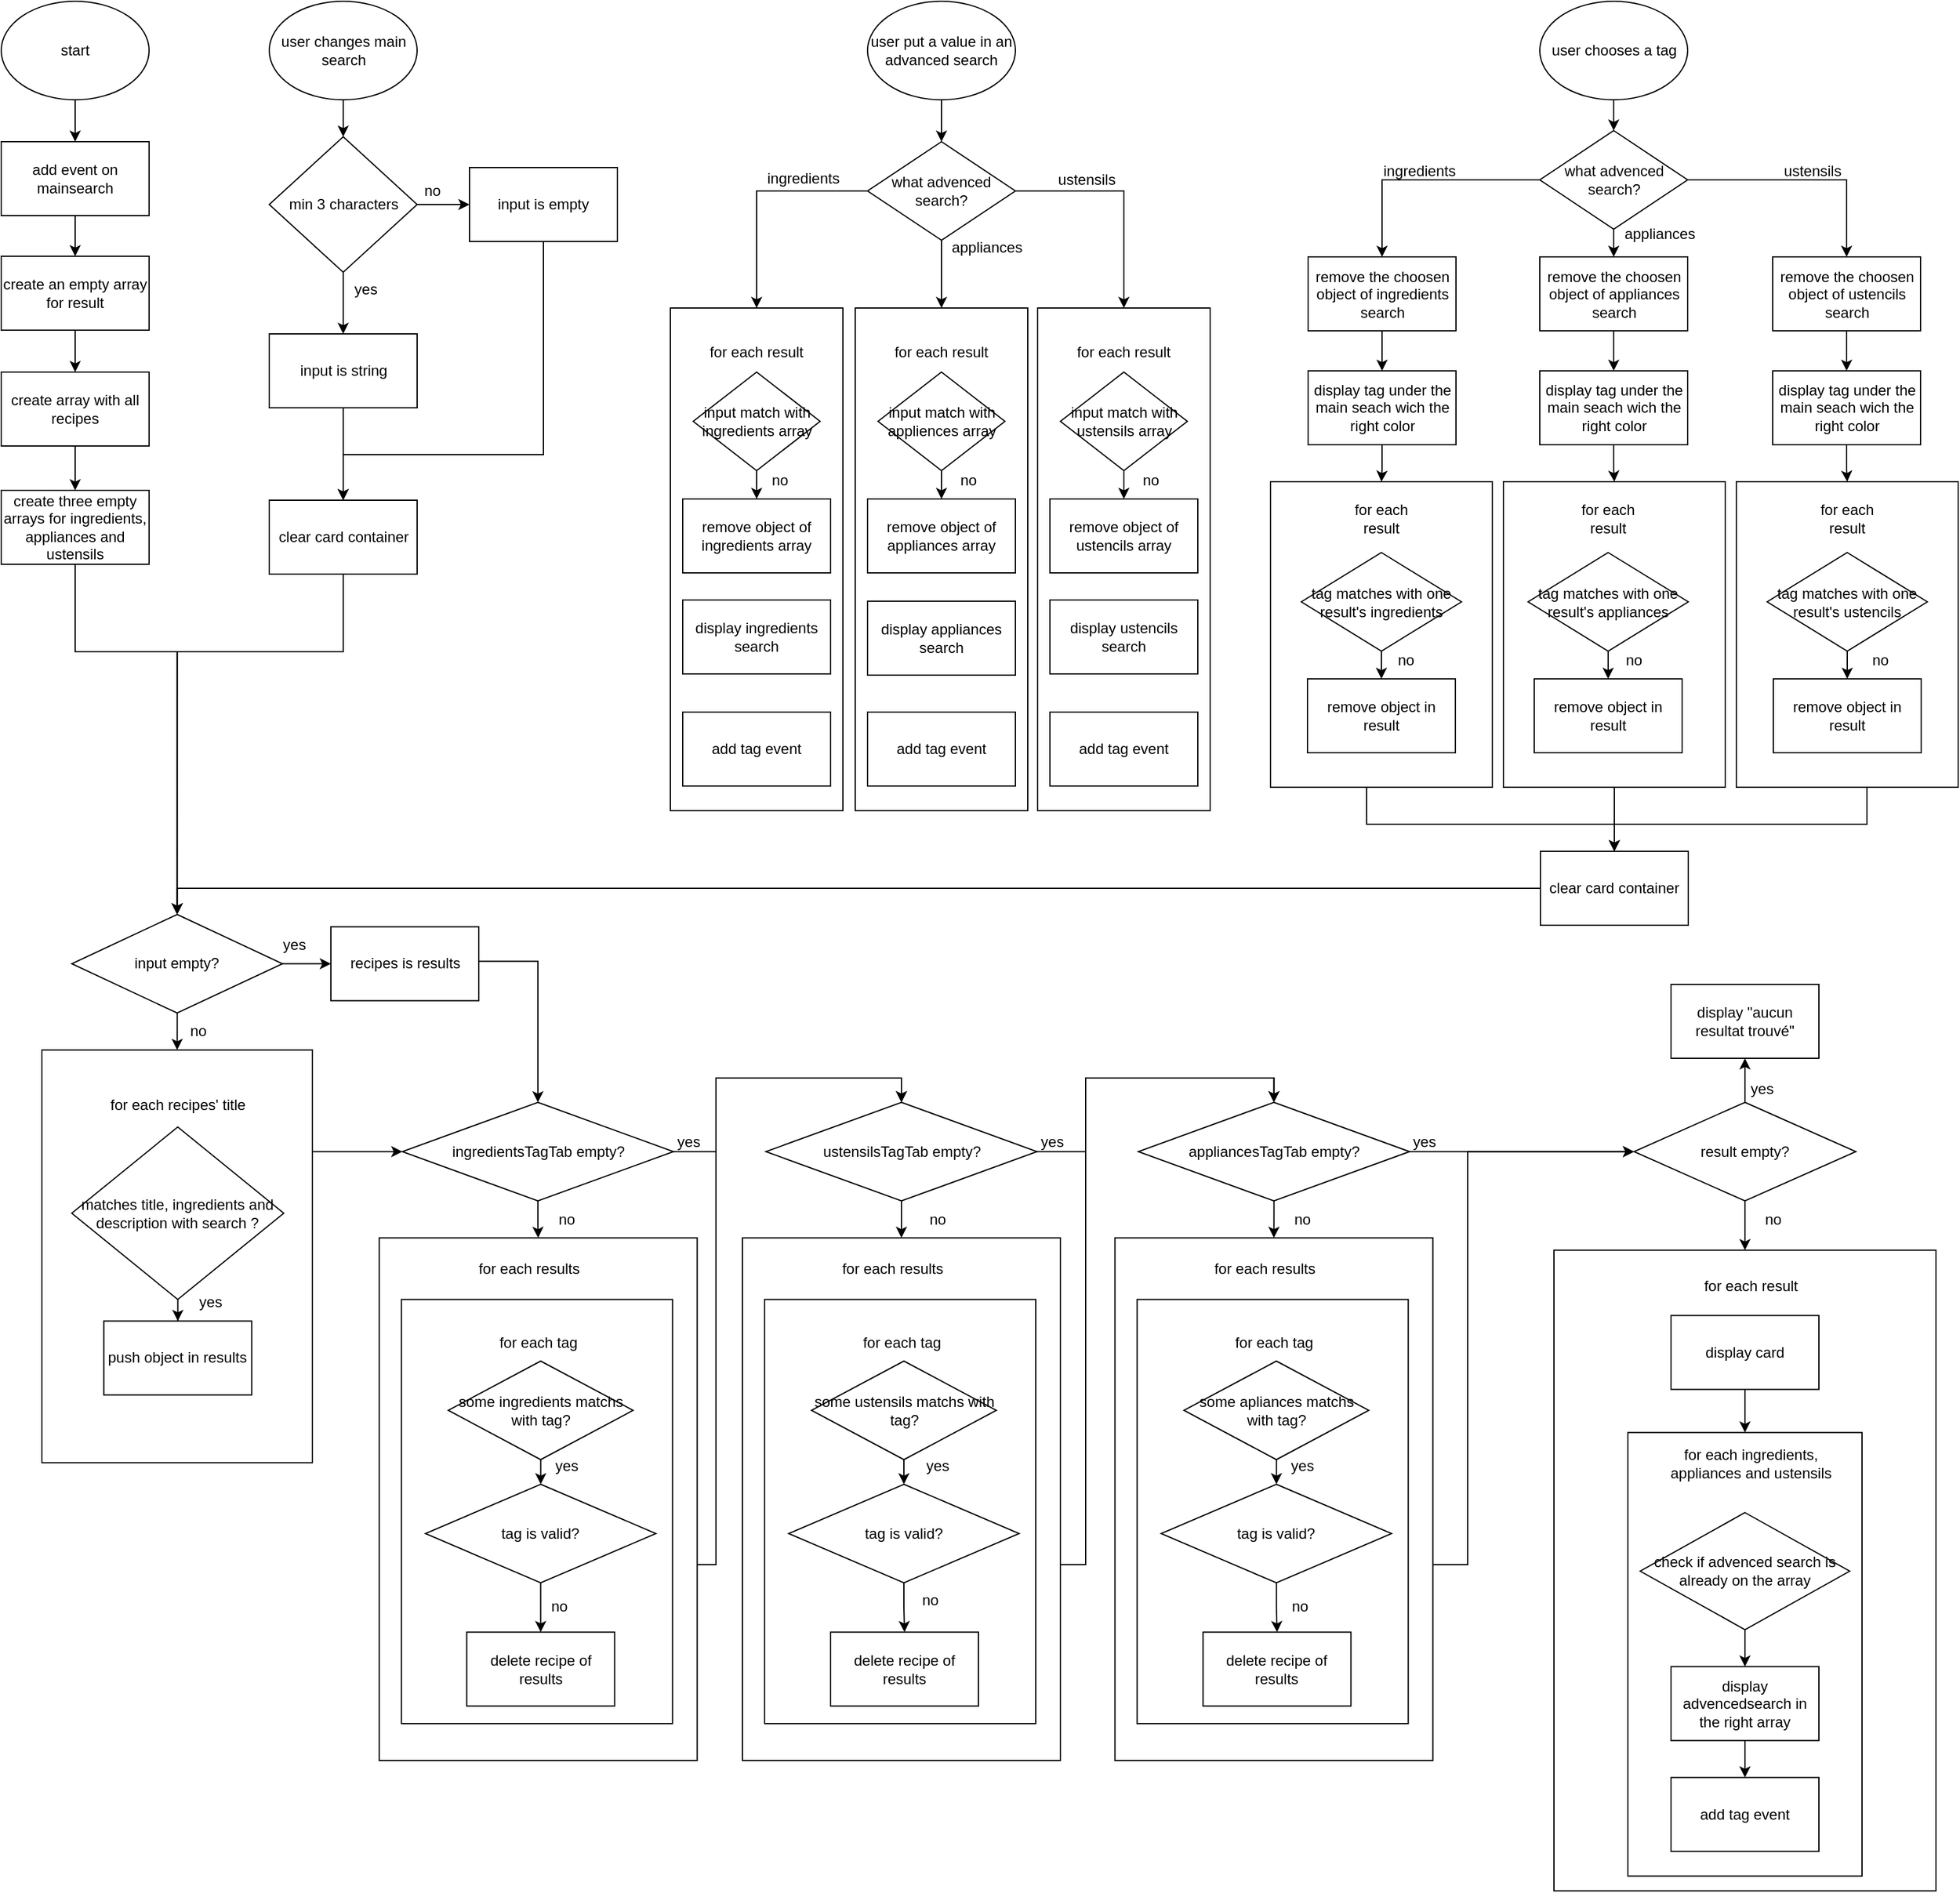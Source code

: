 <mxfile version="20.4.0" type="github">
  <diagram id="KbriIt30uOO37H-ZtImf" name="Page-1">
    <mxGraphModel dx="1916" dy="792" grid="1" gridSize="10" guides="1" tooltips="1" connect="1" arrows="1" fold="1" page="1" pageScale="1" pageWidth="827" pageHeight="1169" math="0" shadow="0">
      <root>
        <mxCell id="0" />
        <mxCell id="1" parent="0" />
        <mxCell id="xCVbTIW3B2MLZQQpv8N_-96" style="edgeStyle=orthogonalEdgeStyle;rounded=0;orthogonalLoop=1;jettySize=auto;html=1;entryX=0.5;entryY=0;entryDx=0;entryDy=0;" parent="1" source="xCVbTIW3B2MLZQQpv8N_-14" target="xCVbTIW3B2MLZQQpv8N_-49" edge="1">
          <mxGeometry relative="1" as="geometry">
            <mxPoint x="-170" y="1290" as="targetPoint" />
            <Array as="points">
              <mxPoint x="-200" y="1321" />
              <mxPoint x="-200" y="926" />
              <mxPoint x="-49" y="926" />
            </Array>
          </mxGeometry>
        </mxCell>
        <mxCell id="xCVbTIW3B2MLZQQpv8N_-14" value="" style="rounded=0;whiteSpace=wrap;html=1;" parent="1" vertex="1">
          <mxGeometry x="-473.25" y="1055.75" width="258" height="424.25" as="geometry" />
        </mxCell>
        <mxCell id="cJVKDXDCF5ue0vtjtbbO-1" value="" style="rounded=0;whiteSpace=wrap;html=1;" parent="1" vertex="1">
          <mxGeometry x="61" y="301" width="140" height="408" as="geometry" />
        </mxCell>
        <mxCell id="cJVKDXDCF5ue0vtjtbbO-2" style="edgeStyle=orthogonalEdgeStyle;rounded=0;orthogonalLoop=1;jettySize=auto;html=1;entryX=0.5;entryY=0;entryDx=0;entryDy=0;" parent="1" source="cJVKDXDCF5ue0vtjtbbO-3" target="cJVKDXDCF5ue0vtjtbbO-103" edge="1">
          <mxGeometry relative="1" as="geometry" />
        </mxCell>
        <mxCell id="cJVKDXDCF5ue0vtjtbbO-3" value="" style="rounded=0;whiteSpace=wrap;html=1;" parent="1" vertex="1">
          <mxGeometry x="439" y="442" width="180" height="248" as="geometry" />
        </mxCell>
        <mxCell id="cJVKDXDCF5ue0vtjtbbO-4" style="edgeStyle=orthogonalEdgeStyle;rounded=0;orthogonalLoop=1;jettySize=auto;html=1;entryX=0.5;entryY=0;entryDx=0;entryDy=0;" parent="1" source="cJVKDXDCF5ue0vtjtbbO-5" target="cJVKDXDCF5ue0vtjtbbO-103" edge="1">
          <mxGeometry relative="1" as="geometry">
            <Array as="points">
              <mxPoint x="734" y="720" />
              <mxPoint x="529" y="720" />
            </Array>
          </mxGeometry>
        </mxCell>
        <mxCell id="cJVKDXDCF5ue0vtjtbbO-5" value="" style="rounded=0;whiteSpace=wrap;html=1;" parent="1" vertex="1">
          <mxGeometry x="628" y="442" width="180" height="248" as="geometry" />
        </mxCell>
        <mxCell id="cJVKDXDCF5ue0vtjtbbO-6" style="edgeStyle=orthogonalEdgeStyle;rounded=0;orthogonalLoop=1;jettySize=auto;html=1;entryX=0.5;entryY=0;entryDx=0;entryDy=0;" parent="1" source="cJVKDXDCF5ue0vtjtbbO-7" target="cJVKDXDCF5ue0vtjtbbO-20" edge="1">
          <mxGeometry relative="1" as="geometry" />
        </mxCell>
        <mxCell id="cJVKDXDCF5ue0vtjtbbO-7" value="&lt;div&gt;create array with all recipes&lt;/div&gt;" style="rounded=0;whiteSpace=wrap;html=1;" parent="1" vertex="1">
          <mxGeometry x="-780" y="353" width="120" height="60" as="geometry" />
        </mxCell>
        <mxCell id="xCVbTIW3B2MLZQQpv8N_-76" style="edgeStyle=orthogonalEdgeStyle;rounded=0;orthogonalLoop=1;jettySize=auto;html=1;entryX=0.5;entryY=0;entryDx=0;entryDy=0;" parent="1" source="cJVKDXDCF5ue0vtjtbbO-20" target="xCVbTIW3B2MLZQQpv8N_-1" edge="1">
          <mxGeometry relative="1" as="geometry">
            <mxPoint x="-637" y="660" as="targetPoint" />
            <Array as="points">
              <mxPoint x="-720" y="580" />
              <mxPoint x="-637" y="580" />
            </Array>
          </mxGeometry>
        </mxCell>
        <mxCell id="cJVKDXDCF5ue0vtjtbbO-20" value="create three empty arrays for ingredients, appliances and ustensils" style="rounded=0;whiteSpace=wrap;html=1;" parent="1" vertex="1">
          <mxGeometry x="-780" y="449" width="120" height="60" as="geometry" />
        </mxCell>
        <mxCell id="cJVKDXDCF5ue0vtjtbbO-23" style="edgeStyle=orthogonalEdgeStyle;rounded=0;orthogonalLoop=1;jettySize=auto;html=1;entryX=0.5;entryY=0;entryDx=0;entryDy=0;" parent="1" source="cJVKDXDCF5ue0vtjtbbO-24" target="cJVKDXDCF5ue0vtjtbbO-7" edge="1">
          <mxGeometry relative="1" as="geometry" />
        </mxCell>
        <mxCell id="cJVKDXDCF5ue0vtjtbbO-24" value="create an empty array for result" style="rounded=0;whiteSpace=wrap;html=1;" parent="1" vertex="1">
          <mxGeometry x="-780" y="259" width="120" height="60" as="geometry" />
        </mxCell>
        <mxCell id="cJVKDXDCF5ue0vtjtbbO-27" style="edgeStyle=orthogonalEdgeStyle;rounded=0;orthogonalLoop=1;jettySize=auto;html=1;entryX=0.5;entryY=0;entryDx=0;entryDy=0;" parent="1" source="cJVKDXDCF5ue0vtjtbbO-28" target="cJVKDXDCF5ue0vtjtbbO-30" edge="1">
          <mxGeometry relative="1" as="geometry" />
        </mxCell>
        <mxCell id="cJVKDXDCF5ue0vtjtbbO-28" value="user changes main search" style="ellipse;whiteSpace=wrap;html=1;" parent="1" vertex="1">
          <mxGeometry x="-562.5" y="52" width="120" height="80" as="geometry" />
        </mxCell>
        <mxCell id="xCVbTIW3B2MLZQQpv8N_-75" style="edgeStyle=orthogonalEdgeStyle;rounded=0;orthogonalLoop=1;jettySize=auto;html=1;" parent="1" source="cJVKDXDCF5ue0vtjtbbO-30" target="xCVbTIW3B2MLZQQpv8N_-73" edge="1">
          <mxGeometry relative="1" as="geometry" />
        </mxCell>
        <mxCell id="xCVbTIW3B2MLZQQpv8N_-80" style="edgeStyle=orthogonalEdgeStyle;rounded=0;orthogonalLoop=1;jettySize=auto;html=1;entryX=0.5;entryY=0;entryDx=0;entryDy=0;" parent="1" source="cJVKDXDCF5ue0vtjtbbO-30" target="xCVbTIW3B2MLZQQpv8N_-72" edge="1">
          <mxGeometry relative="1" as="geometry" />
        </mxCell>
        <mxCell id="cJVKDXDCF5ue0vtjtbbO-30" value="min 3 characters" style="rhombus;whiteSpace=wrap;html=1;" parent="1" vertex="1">
          <mxGeometry x="-562.5" y="162" width="120" height="110" as="geometry" />
        </mxCell>
        <mxCell id="cJVKDXDCF5ue0vtjtbbO-31" style="edgeStyle=orthogonalEdgeStyle;rounded=0;orthogonalLoop=1;jettySize=auto;html=1;entryX=0.5;entryY=0;entryDx=0;entryDy=0;" parent="1" source="cJVKDXDCF5ue0vtjtbbO-32" target="cJVKDXDCF5ue0vtjtbbO-34" edge="1">
          <mxGeometry relative="1" as="geometry" />
        </mxCell>
        <mxCell id="cJVKDXDCF5ue0vtjtbbO-32" value="start" style="ellipse;whiteSpace=wrap;html=1;" parent="1" vertex="1">
          <mxGeometry x="-780" y="52" width="120" height="80" as="geometry" />
        </mxCell>
        <mxCell id="cJVKDXDCF5ue0vtjtbbO-33" style="edgeStyle=orthogonalEdgeStyle;rounded=0;orthogonalLoop=1;jettySize=auto;html=1;entryX=0.5;entryY=0;entryDx=0;entryDy=0;" parent="1" source="cJVKDXDCF5ue0vtjtbbO-34" target="cJVKDXDCF5ue0vtjtbbO-24" edge="1">
          <mxGeometry relative="1" as="geometry" />
        </mxCell>
        <mxCell id="cJVKDXDCF5ue0vtjtbbO-34" value="add event on mainsearch" style="rounded=0;whiteSpace=wrap;html=1;" parent="1" vertex="1">
          <mxGeometry x="-780" y="166" width="120" height="60" as="geometry" />
        </mxCell>
        <mxCell id="xCVbTIW3B2MLZQQpv8N_-93" style="edgeStyle=orthogonalEdgeStyle;rounded=0;orthogonalLoop=1;jettySize=auto;html=1;" parent="1" source="cJVKDXDCF5ue0vtjtbbO-40" target="cJVKDXDCF5ue0vtjtbbO-52" edge="1">
          <mxGeometry relative="1" as="geometry" />
        </mxCell>
        <mxCell id="xCVbTIW3B2MLZQQpv8N_-94" style="edgeStyle=orthogonalEdgeStyle;rounded=0;orthogonalLoop=1;jettySize=auto;html=1;exitX=0.5;exitY=1;exitDx=0;exitDy=0;" parent="1" source="cJVKDXDCF5ue0vtjtbbO-40" target="cJVKDXDCF5ue0vtjtbbO-64" edge="1">
          <mxGeometry relative="1" as="geometry" />
        </mxCell>
        <mxCell id="cJVKDXDCF5ue0vtjtbbO-40" value="result empty?" style="rhombus;whiteSpace=wrap;html=1;" parent="1" vertex="1">
          <mxGeometry x="545" y="945.75" width="180" height="80" as="geometry" />
        </mxCell>
        <mxCell id="cJVKDXDCF5ue0vtjtbbO-52" value="display &quot;aucun resultat trouvé&quot;" style="rounded=0;whiteSpace=wrap;html=1;" parent="1" vertex="1">
          <mxGeometry x="575" y="850" width="120" height="60" as="geometry" />
        </mxCell>
        <mxCell id="cJVKDXDCF5ue0vtjtbbO-53" style="edgeStyle=orthogonalEdgeStyle;rounded=0;orthogonalLoop=1;jettySize=auto;html=1;entryX=0.5;entryY=0;entryDx=0;entryDy=0;" parent="1" source="cJVKDXDCF5ue0vtjtbbO-54" target="xCVbTIW3B2MLZQQpv8N_-1" edge="1">
          <mxGeometry relative="1" as="geometry">
            <mxPoint x="-502.5" y="554.5" as="targetPoint" />
            <Array as="points">
              <mxPoint x="-502" y="580" />
              <mxPoint x="-637" y="580" />
            </Array>
          </mxGeometry>
        </mxCell>
        <mxCell id="cJVKDXDCF5ue0vtjtbbO-54" value="clear card container" style="rounded=0;whiteSpace=wrap;html=1;" parent="1" vertex="1">
          <mxGeometry x="-562.5" y="457" width="120" height="60" as="geometry" />
        </mxCell>
        <mxCell id="6vNVsLpBP_20VUj0_J83-15" style="edgeStyle=orthogonalEdgeStyle;rounded=0;orthogonalLoop=1;jettySize=auto;html=1;entryX=0.5;entryY=0;entryDx=0;entryDy=0;" parent="1" source="cJVKDXDCF5ue0vtjtbbO-55" target="cJVKDXDCF5ue0vtjtbbO-111" edge="1">
          <mxGeometry relative="1" as="geometry" />
        </mxCell>
        <mxCell id="cJVKDXDCF5ue0vtjtbbO-55" value="user put a value in an advanced search" style="ellipse;whiteSpace=wrap;html=1;" parent="1" vertex="1">
          <mxGeometry x="-77" y="52" width="120" height="80" as="geometry" />
        </mxCell>
        <mxCell id="cJVKDXDCF5ue0vtjtbbO-56" value="" style="rounded=0;whiteSpace=wrap;html=1;" parent="1" vertex="1">
          <mxGeometry x="-237" y="301" width="140" height="408" as="geometry" />
        </mxCell>
        <mxCell id="xCVbTIW3B2MLZQQpv8N_-130" style="edgeStyle=orthogonalEdgeStyle;rounded=0;orthogonalLoop=1;jettySize=auto;html=1;entryX=0.5;entryY=0;entryDx=0;entryDy=0;" parent="1" source="cJVKDXDCF5ue0vtjtbbO-57" target="cJVKDXDCF5ue0vtjtbbO-107" edge="1">
          <mxGeometry relative="1" as="geometry" />
        </mxCell>
        <mxCell id="cJVKDXDCF5ue0vtjtbbO-57" value="input match with ingredients array" style="rhombus;whiteSpace=wrap;html=1;" parent="1" vertex="1">
          <mxGeometry x="-218.5" y="353" width="103" height="80" as="geometry" />
        </mxCell>
        <mxCell id="cJVKDXDCF5ue0vtjtbbO-58" style="edgeStyle=orthogonalEdgeStyle;rounded=0;orthogonalLoop=1;jettySize=auto;html=1;" parent="1" source="cJVKDXDCF5ue0vtjtbbO-59" target="cJVKDXDCF5ue0vtjtbbO-81" edge="1">
          <mxGeometry relative="1" as="geometry" />
        </mxCell>
        <mxCell id="cJVKDXDCF5ue0vtjtbbO-59" value="user chooses a tag" style="ellipse;whiteSpace=wrap;html=1;" parent="1" vertex="1">
          <mxGeometry x="468.5" y="52" width="120" height="80" as="geometry" />
        </mxCell>
        <mxCell id="cJVKDXDCF5ue0vtjtbbO-60" style="edgeStyle=orthogonalEdgeStyle;rounded=0;orthogonalLoop=1;jettySize=auto;html=1;entryX=0.5;entryY=0;entryDx=0;entryDy=0;" parent="1" source="cJVKDXDCF5ue0vtjtbbO-61" target="cJVKDXDCF5ue0vtjtbbO-76" edge="1">
          <mxGeometry relative="1" as="geometry" />
        </mxCell>
        <mxCell id="cJVKDXDCF5ue0vtjtbbO-61" value="display tag under the main seach wich the right color" style="rounded=0;whiteSpace=wrap;html=1;" parent="1" vertex="1">
          <mxGeometry x="280.5" y="352" width="120" height="60" as="geometry" />
        </mxCell>
        <mxCell id="cJVKDXDCF5ue0vtjtbbO-62" style="edgeStyle=orthogonalEdgeStyle;rounded=0;orthogonalLoop=1;jettySize=auto;html=1;entryX=0.5;entryY=0;entryDx=0;entryDy=0;" parent="1" source="cJVKDXDCF5ue0vtjtbbO-63" target="cJVKDXDCF5ue0vtjtbbO-61" edge="1">
          <mxGeometry relative="1" as="geometry" />
        </mxCell>
        <mxCell id="cJVKDXDCF5ue0vtjtbbO-63" value="remove the choosen object of ingredients search" style="rounded=0;whiteSpace=wrap;html=1;" parent="1" vertex="1">
          <mxGeometry x="280.5" y="259.5" width="120" height="60" as="geometry" />
        </mxCell>
        <mxCell id="cJVKDXDCF5ue0vtjtbbO-64" value="" style="rounded=0;whiteSpace=wrap;html=1;" parent="1" vertex="1">
          <mxGeometry x="480" y="1065.75" width="310" height="520" as="geometry" />
        </mxCell>
        <mxCell id="cJVKDXDCF5ue0vtjtbbO-65" value="for each result" style="text;html=1;strokeColor=none;fillColor=none;align=center;verticalAlign=middle;whiteSpace=wrap;rounded=0;" parent="1" vertex="1">
          <mxGeometry x="600" y="1080.25" width="80" height="30" as="geometry" />
        </mxCell>
        <mxCell id="cJVKDXDCF5ue0vtjtbbO-66" style="edgeStyle=orthogonalEdgeStyle;rounded=0;orthogonalLoop=1;jettySize=auto;html=1;entryX=0.5;entryY=0;entryDx=0;entryDy=0;" parent="1" source="cJVKDXDCF5ue0vtjtbbO-67" target="cJVKDXDCF5ue0vtjtbbO-68" edge="1">
          <mxGeometry relative="1" as="geometry" />
        </mxCell>
        <mxCell id="cJVKDXDCF5ue0vtjtbbO-67" value="display card" style="rounded=0;whiteSpace=wrap;html=1;" parent="1" vertex="1">
          <mxGeometry x="575" y="1118.75" width="120" height="60" as="geometry" />
        </mxCell>
        <mxCell id="cJVKDXDCF5ue0vtjtbbO-68" value="" style="rounded=0;whiteSpace=wrap;html=1;" parent="1" vertex="1">
          <mxGeometry x="540" y="1213.75" width="190" height="360" as="geometry" />
        </mxCell>
        <mxCell id="cJVKDXDCF5ue0vtjtbbO-69" style="edgeStyle=orthogonalEdgeStyle;rounded=0;orthogonalLoop=1;jettySize=auto;html=1;" parent="1" source="cJVKDXDCF5ue0vtjtbbO-70" target="cJVKDXDCF5ue0vtjtbbO-74" edge="1">
          <mxGeometry relative="1" as="geometry" />
        </mxCell>
        <mxCell id="cJVKDXDCF5ue0vtjtbbO-70" value="display advencedsearch in the right array" style="rounded=0;whiteSpace=wrap;html=1;" parent="1" vertex="1">
          <mxGeometry x="575" y="1403.75" width="120" height="60" as="geometry" />
        </mxCell>
        <mxCell id="cJVKDXDCF5ue0vtjtbbO-71" style="edgeStyle=orthogonalEdgeStyle;rounded=0;orthogonalLoop=1;jettySize=auto;html=1;" parent="1" source="cJVKDXDCF5ue0vtjtbbO-72" target="cJVKDXDCF5ue0vtjtbbO-70" edge="1">
          <mxGeometry relative="1" as="geometry" />
        </mxCell>
        <mxCell id="cJVKDXDCF5ue0vtjtbbO-72" value="check if advenced search is already on the array" style="rhombus;whiteSpace=wrap;html=1;" parent="1" vertex="1">
          <mxGeometry x="550" y="1278.75" width="170" height="95" as="geometry" />
        </mxCell>
        <mxCell id="cJVKDXDCF5ue0vtjtbbO-73" value="for each ingredients, appliances and ustensils" style="text;html=1;strokeColor=none;fillColor=none;align=center;verticalAlign=middle;whiteSpace=wrap;rounded=0;" parent="1" vertex="1">
          <mxGeometry x="565" y="1223.75" width="150" height="30" as="geometry" />
        </mxCell>
        <mxCell id="cJVKDXDCF5ue0vtjtbbO-74" value="add tag event" style="rounded=0;whiteSpace=wrap;html=1;" parent="1" vertex="1">
          <mxGeometry x="575" y="1493.75" width="120" height="60" as="geometry" />
        </mxCell>
        <mxCell id="cJVKDXDCF5ue0vtjtbbO-75" style="edgeStyle=orthogonalEdgeStyle;rounded=0;orthogonalLoop=1;jettySize=auto;html=1;entryX=0.5;entryY=0;entryDx=0;entryDy=0;" parent="1" source="cJVKDXDCF5ue0vtjtbbO-76" target="cJVKDXDCF5ue0vtjtbbO-103" edge="1">
          <mxGeometry relative="1" as="geometry">
            <Array as="points">
              <mxPoint x="328" y="720" />
              <mxPoint x="529" y="720" />
            </Array>
          </mxGeometry>
        </mxCell>
        <mxCell id="cJVKDXDCF5ue0vtjtbbO-76" value="" style="rounded=0;whiteSpace=wrap;html=1;" parent="1" vertex="1">
          <mxGeometry x="250" y="442" width="180" height="248" as="geometry" />
        </mxCell>
        <mxCell id="cJVKDXDCF5ue0vtjtbbO-77" value="for each result" style="text;html=1;strokeColor=none;fillColor=none;align=center;verticalAlign=middle;whiteSpace=wrap;rounded=0;" parent="1" vertex="1">
          <mxGeometry x="310" y="457" width="60" height="30" as="geometry" />
        </mxCell>
        <mxCell id="cJVKDXDCF5ue0vtjtbbO-78" style="edgeStyle=orthogonalEdgeStyle;rounded=0;orthogonalLoop=1;jettySize=auto;html=1;entryX=0.5;entryY=0;entryDx=0;entryDy=0;" parent="1" source="cJVKDXDCF5ue0vtjtbbO-81" target="cJVKDXDCF5ue0vtjtbbO-63" edge="1">
          <mxGeometry relative="1" as="geometry" />
        </mxCell>
        <mxCell id="cJVKDXDCF5ue0vtjtbbO-79" style="edgeStyle=orthogonalEdgeStyle;rounded=0;orthogonalLoop=1;jettySize=auto;html=1;" parent="1" source="cJVKDXDCF5ue0vtjtbbO-81" target="cJVKDXDCF5ue0vtjtbbO-85" edge="1">
          <mxGeometry relative="1" as="geometry" />
        </mxCell>
        <mxCell id="cJVKDXDCF5ue0vtjtbbO-80" style="edgeStyle=orthogonalEdgeStyle;rounded=0;orthogonalLoop=1;jettySize=auto;html=1;" parent="1" source="cJVKDXDCF5ue0vtjtbbO-81" target="cJVKDXDCF5ue0vtjtbbO-83" edge="1">
          <mxGeometry relative="1" as="geometry" />
        </mxCell>
        <mxCell id="cJVKDXDCF5ue0vtjtbbO-81" value="what advenced search?" style="rhombus;whiteSpace=wrap;html=1;" parent="1" vertex="1">
          <mxGeometry x="468.5" y="157" width="120" height="80" as="geometry" />
        </mxCell>
        <mxCell id="cJVKDXDCF5ue0vtjtbbO-82" value="" style="edgeStyle=orthogonalEdgeStyle;rounded=0;orthogonalLoop=1;jettySize=auto;html=1;" parent="1" source="cJVKDXDCF5ue0vtjtbbO-83" target="cJVKDXDCF5ue0vtjtbbO-97" edge="1">
          <mxGeometry relative="1" as="geometry" />
        </mxCell>
        <mxCell id="cJVKDXDCF5ue0vtjtbbO-83" value="remove the choosen object of appliances search" style="rounded=0;whiteSpace=wrap;html=1;" parent="1" vertex="1">
          <mxGeometry x="468.5" y="259.5" width="120" height="60" as="geometry" />
        </mxCell>
        <mxCell id="cJVKDXDCF5ue0vtjtbbO-84" style="edgeStyle=orthogonalEdgeStyle;rounded=0;orthogonalLoop=1;jettySize=auto;html=1;" parent="1" source="cJVKDXDCF5ue0vtjtbbO-85" target="cJVKDXDCF5ue0vtjtbbO-95" edge="1">
          <mxGeometry relative="1" as="geometry" />
        </mxCell>
        <mxCell id="cJVKDXDCF5ue0vtjtbbO-85" value="remove the choosen object of ustencils search" style="rounded=0;whiteSpace=wrap;html=1;" parent="1" vertex="1">
          <mxGeometry x="657.5" y="259.5" width="120" height="60" as="geometry" />
        </mxCell>
        <mxCell id="cJVKDXDCF5ue0vtjtbbO-86" style="edgeStyle=orthogonalEdgeStyle;rounded=0;orthogonalLoop=1;jettySize=auto;html=1;" parent="1" source="cJVKDXDCF5ue0vtjtbbO-87" target="cJVKDXDCF5ue0vtjtbbO-99" edge="1">
          <mxGeometry relative="1" as="geometry" />
        </mxCell>
        <mxCell id="cJVKDXDCF5ue0vtjtbbO-87" value="tag matches with one result&#39;s ingredients" style="rhombus;whiteSpace=wrap;html=1;" parent="1" vertex="1">
          <mxGeometry x="275" y="499.5" width="130" height="80" as="geometry" />
        </mxCell>
        <mxCell id="cJVKDXDCF5ue0vtjtbbO-88" value="for each result" style="text;html=1;strokeColor=none;fillColor=none;align=center;verticalAlign=middle;whiteSpace=wrap;rounded=0;" parent="1" vertex="1">
          <mxGeometry x="688" y="457" width="60" height="30" as="geometry" />
        </mxCell>
        <mxCell id="cJVKDXDCF5ue0vtjtbbO-89" style="edgeStyle=orthogonalEdgeStyle;rounded=0;orthogonalLoop=1;jettySize=auto;html=1;" parent="1" source="cJVKDXDCF5ue0vtjtbbO-90" target="cJVKDXDCF5ue0vtjtbbO-101" edge="1">
          <mxGeometry relative="1" as="geometry" />
        </mxCell>
        <mxCell id="cJVKDXDCF5ue0vtjtbbO-90" value="tag matches with one result&#39;s ustencils" style="rhombus;whiteSpace=wrap;html=1;" parent="1" vertex="1">
          <mxGeometry x="653" y="499.5" width="130" height="80" as="geometry" />
        </mxCell>
        <mxCell id="cJVKDXDCF5ue0vtjtbbO-91" value="for each result" style="text;html=1;strokeColor=none;fillColor=none;align=center;verticalAlign=middle;whiteSpace=wrap;rounded=0;" parent="1" vertex="1">
          <mxGeometry x="494" y="457" width="60" height="30" as="geometry" />
        </mxCell>
        <mxCell id="cJVKDXDCF5ue0vtjtbbO-92" style="edgeStyle=orthogonalEdgeStyle;rounded=0;orthogonalLoop=1;jettySize=auto;html=1;entryX=0.5;entryY=0;entryDx=0;entryDy=0;" parent="1" source="cJVKDXDCF5ue0vtjtbbO-93" target="cJVKDXDCF5ue0vtjtbbO-100" edge="1">
          <mxGeometry relative="1" as="geometry" />
        </mxCell>
        <mxCell id="cJVKDXDCF5ue0vtjtbbO-93" value="tag matches with one result&#39;s appliances" style="rhombus;whiteSpace=wrap;html=1;" parent="1" vertex="1">
          <mxGeometry x="459" y="499.5" width="130" height="80" as="geometry" />
        </mxCell>
        <mxCell id="cJVKDXDCF5ue0vtjtbbO-94" style="edgeStyle=orthogonalEdgeStyle;rounded=0;orthogonalLoop=1;jettySize=auto;html=1;entryX=0.5;entryY=0;entryDx=0;entryDy=0;" parent="1" source="cJVKDXDCF5ue0vtjtbbO-95" target="cJVKDXDCF5ue0vtjtbbO-5" edge="1">
          <mxGeometry relative="1" as="geometry" />
        </mxCell>
        <mxCell id="cJVKDXDCF5ue0vtjtbbO-95" value="display tag under the main seach wich the right color" style="rounded=0;whiteSpace=wrap;html=1;" parent="1" vertex="1">
          <mxGeometry x="657.5" y="352" width="120" height="60" as="geometry" />
        </mxCell>
        <mxCell id="cJVKDXDCF5ue0vtjtbbO-96" style="edgeStyle=orthogonalEdgeStyle;rounded=0;orthogonalLoop=1;jettySize=auto;html=1;entryX=0.5;entryY=0;entryDx=0;entryDy=0;" parent="1" source="cJVKDXDCF5ue0vtjtbbO-97" target="cJVKDXDCF5ue0vtjtbbO-3" edge="1">
          <mxGeometry relative="1" as="geometry" />
        </mxCell>
        <mxCell id="cJVKDXDCF5ue0vtjtbbO-97" value="display tag under the main seach wich the right color" style="rounded=0;whiteSpace=wrap;html=1;" parent="1" vertex="1">
          <mxGeometry x="468.5" y="352" width="120" height="60" as="geometry" />
        </mxCell>
        <mxCell id="cJVKDXDCF5ue0vtjtbbO-98" value="for each result" style="text;html=1;strokeColor=none;fillColor=none;align=center;verticalAlign=middle;whiteSpace=wrap;rounded=0;" parent="1" vertex="1">
          <mxGeometry x="-207" y="322" width="80" height="30" as="geometry" />
        </mxCell>
        <mxCell id="cJVKDXDCF5ue0vtjtbbO-99" value="remove object in result" style="rounded=0;whiteSpace=wrap;html=1;" parent="1" vertex="1">
          <mxGeometry x="280" y="602" width="120" height="60" as="geometry" />
        </mxCell>
        <mxCell id="cJVKDXDCF5ue0vtjtbbO-100" value="remove object in result" style="rounded=0;whiteSpace=wrap;html=1;" parent="1" vertex="1">
          <mxGeometry x="464" y="602" width="120" height="60" as="geometry" />
        </mxCell>
        <mxCell id="cJVKDXDCF5ue0vtjtbbO-101" value="remove object in result" style="rounded=0;whiteSpace=wrap;html=1;" parent="1" vertex="1">
          <mxGeometry x="658" y="602" width="120" height="60" as="geometry" />
        </mxCell>
        <mxCell id="xCVbTIW3B2MLZQQpv8N_-95" style="edgeStyle=orthogonalEdgeStyle;rounded=0;orthogonalLoop=1;jettySize=auto;html=1;entryX=0.5;entryY=0;entryDx=0;entryDy=0;" parent="1" source="cJVKDXDCF5ue0vtjtbbO-103" target="xCVbTIW3B2MLZQQpv8N_-1" edge="1">
          <mxGeometry relative="1" as="geometry" />
        </mxCell>
        <mxCell id="cJVKDXDCF5ue0vtjtbbO-103" value="clear card container" style="rounded=0;whiteSpace=wrap;html=1;" parent="1" vertex="1">
          <mxGeometry x="469" y="742" width="120" height="60" as="geometry" />
        </mxCell>
        <mxCell id="cJVKDXDCF5ue0vtjtbbO-107" value="remove object of ingredients array" style="rounded=0;whiteSpace=wrap;html=1;" parent="1" vertex="1">
          <mxGeometry x="-227" y="456" width="120" height="60" as="geometry" />
        </mxCell>
        <mxCell id="cJVKDXDCF5ue0vtjtbbO-108" style="edgeStyle=orthogonalEdgeStyle;rounded=0;orthogonalLoop=1;jettySize=auto;html=1;entryX=0.5;entryY=0;entryDx=0;entryDy=0;" parent="1" source="cJVKDXDCF5ue0vtjtbbO-111" target="cJVKDXDCF5ue0vtjtbbO-113" edge="1">
          <mxGeometry relative="1" as="geometry" />
        </mxCell>
        <mxCell id="cJVKDXDCF5ue0vtjtbbO-109" style="edgeStyle=orthogonalEdgeStyle;rounded=0;orthogonalLoop=1;jettySize=auto;html=1;entryX=0.5;entryY=0;entryDx=0;entryDy=0;" parent="1" source="cJVKDXDCF5ue0vtjtbbO-111" target="cJVKDXDCF5ue0vtjtbbO-56" edge="1">
          <mxGeometry relative="1" as="geometry" />
        </mxCell>
        <mxCell id="cJVKDXDCF5ue0vtjtbbO-110" style="edgeStyle=orthogonalEdgeStyle;rounded=0;orthogonalLoop=1;jettySize=auto;html=1;entryX=0.5;entryY=0;entryDx=0;entryDy=0;" parent="1" source="cJVKDXDCF5ue0vtjtbbO-111" target="cJVKDXDCF5ue0vtjtbbO-1" edge="1">
          <mxGeometry relative="1" as="geometry" />
        </mxCell>
        <mxCell id="cJVKDXDCF5ue0vtjtbbO-111" value="what advenced search?" style="rhombus;whiteSpace=wrap;html=1;" parent="1" vertex="1">
          <mxGeometry x="-77" y="166" width="120" height="80" as="geometry" />
        </mxCell>
        <mxCell id="cJVKDXDCF5ue0vtjtbbO-112" value="remove object of ustencils array" style="rounded=0;whiteSpace=wrap;html=1;" parent="1" vertex="1">
          <mxGeometry x="71" y="456" width="120" height="60" as="geometry" />
        </mxCell>
        <mxCell id="cJVKDXDCF5ue0vtjtbbO-113" value="" style="rounded=0;whiteSpace=wrap;html=1;" parent="1" vertex="1">
          <mxGeometry x="-87" y="301" width="140" height="408" as="geometry" />
        </mxCell>
        <mxCell id="xCVbTIW3B2MLZQQpv8N_-131" style="edgeStyle=orthogonalEdgeStyle;rounded=0;orthogonalLoop=1;jettySize=auto;html=1;" parent="1" source="cJVKDXDCF5ue0vtjtbbO-114" target="cJVKDXDCF5ue0vtjtbbO-116" edge="1">
          <mxGeometry relative="1" as="geometry" />
        </mxCell>
        <mxCell id="cJVKDXDCF5ue0vtjtbbO-114" value="input match with appliences array" style="rhombus;whiteSpace=wrap;html=1;" parent="1" vertex="1">
          <mxGeometry x="-68.5" y="353" width="103" height="80" as="geometry" />
        </mxCell>
        <mxCell id="cJVKDXDCF5ue0vtjtbbO-115" value="for each result" style="text;html=1;strokeColor=none;fillColor=none;align=center;verticalAlign=middle;whiteSpace=wrap;rounded=0;" parent="1" vertex="1">
          <mxGeometry x="-57" y="322" width="80" height="30" as="geometry" />
        </mxCell>
        <mxCell id="cJVKDXDCF5ue0vtjtbbO-116" value="remove object of appliances array" style="rounded=0;whiteSpace=wrap;html=1;" parent="1" vertex="1">
          <mxGeometry x="-77" y="456" width="120" height="60" as="geometry" />
        </mxCell>
        <mxCell id="xCVbTIW3B2MLZQQpv8N_-132" style="edgeStyle=orthogonalEdgeStyle;rounded=0;orthogonalLoop=1;jettySize=auto;html=1;" parent="1" source="cJVKDXDCF5ue0vtjtbbO-117" target="cJVKDXDCF5ue0vtjtbbO-112" edge="1">
          <mxGeometry relative="1" as="geometry" />
        </mxCell>
        <mxCell id="cJVKDXDCF5ue0vtjtbbO-117" value="input match with ustensils array" style="rhombus;whiteSpace=wrap;html=1;" parent="1" vertex="1">
          <mxGeometry x="79.5" y="353" width="103" height="80" as="geometry" />
        </mxCell>
        <mxCell id="cJVKDXDCF5ue0vtjtbbO-118" value="for each result" style="text;html=1;strokeColor=none;fillColor=none;align=center;verticalAlign=middle;whiteSpace=wrap;rounded=0;" parent="1" vertex="1">
          <mxGeometry x="91" y="322" width="80" height="30" as="geometry" />
        </mxCell>
        <mxCell id="cJVKDXDCF5ue0vtjtbbO-119" value="display ingredients search" style="rounded=0;whiteSpace=wrap;html=1;" parent="1" vertex="1">
          <mxGeometry x="-227" y="538" width="120" height="60" as="geometry" />
        </mxCell>
        <mxCell id="cJVKDXDCF5ue0vtjtbbO-120" value="display ustencils search" style="rounded=0;whiteSpace=wrap;html=1;" parent="1" vertex="1">
          <mxGeometry x="71" y="538" width="120" height="60" as="geometry" />
        </mxCell>
        <mxCell id="cJVKDXDCF5ue0vtjtbbO-121" value="display appliances search" style="rounded=0;whiteSpace=wrap;html=1;" parent="1" vertex="1">
          <mxGeometry x="-77" y="539" width="120" height="60" as="geometry" />
        </mxCell>
        <mxCell id="cJVKDXDCF5ue0vtjtbbO-122" value="add tag event" style="rounded=0;whiteSpace=wrap;html=1;" parent="1" vertex="1">
          <mxGeometry x="-227" y="629" width="120" height="60" as="geometry" />
        </mxCell>
        <mxCell id="cJVKDXDCF5ue0vtjtbbO-123" value="add tag event" style="rounded=0;whiteSpace=wrap;html=1;" parent="1" vertex="1">
          <mxGeometry x="71" y="629" width="120" height="60" as="geometry" />
        </mxCell>
        <mxCell id="cJVKDXDCF5ue0vtjtbbO-124" value="add tag event" style="rounded=0;whiteSpace=wrap;html=1;" parent="1" vertex="1">
          <mxGeometry x="-77" y="629" width="120" height="60" as="geometry" />
        </mxCell>
        <mxCell id="xCVbTIW3B2MLZQQpv8N_-87" style="edgeStyle=orthogonalEdgeStyle;rounded=0;orthogonalLoop=1;jettySize=auto;html=1;" parent="1" source="xCVbTIW3B2MLZQQpv8N_-1" target="xCVbTIW3B2MLZQQpv8N_-3" edge="1">
          <mxGeometry relative="1" as="geometry" />
        </mxCell>
        <mxCell id="xCVbTIW3B2MLZQQpv8N_-89" style="edgeStyle=orthogonalEdgeStyle;rounded=0;orthogonalLoop=1;jettySize=auto;html=1;entryX=0.5;entryY=0;entryDx=0;entryDy=0;" parent="1" source="xCVbTIW3B2MLZQQpv8N_-1" target="xCVbTIW3B2MLZQQpv8N_-6" edge="1">
          <mxGeometry relative="1" as="geometry" />
        </mxCell>
        <mxCell id="xCVbTIW3B2MLZQQpv8N_-1" value="input empty?" style="rhombus;whiteSpace=wrap;html=1;" parent="1" vertex="1">
          <mxGeometry x="-722.75" y="793.25" width="171" height="80" as="geometry" />
        </mxCell>
        <mxCell id="xCVbTIW3B2MLZQQpv8N_-12" style="edgeStyle=orthogonalEdgeStyle;rounded=0;orthogonalLoop=1;jettySize=auto;html=1;entryX=0;entryY=0.5;entryDx=0;entryDy=0;" parent="1" source="xCVbTIW3B2MLZQQpv8N_-6" target="xCVbTIW3B2MLZQQpv8N_-11" edge="1">
          <mxGeometry relative="1" as="geometry">
            <Array as="points">
              <mxPoint x="-500" y="986.25" />
            </Array>
          </mxGeometry>
        </mxCell>
        <mxCell id="xCVbTIW3B2MLZQQpv8N_-6" value="" style="rounded=0;whiteSpace=wrap;html=1;" parent="1" vertex="1">
          <mxGeometry x="-747" y="903.25" width="219.5" height="335" as="geometry" />
        </mxCell>
        <mxCell id="xCVbTIW3B2MLZQQpv8N_-7" value="for each recipes&#39; title" style="text;html=1;strokeColor=none;fillColor=none;align=center;verticalAlign=middle;whiteSpace=wrap;rounded=0;" parent="1" vertex="1">
          <mxGeometry x="-701.25" y="933.25" width="129" height="30" as="geometry" />
        </mxCell>
        <mxCell id="xCVbTIW3B2MLZQQpv8N_-119" style="edgeStyle=orthogonalEdgeStyle;rounded=0;orthogonalLoop=1;jettySize=auto;html=1;" parent="1" source="xCVbTIW3B2MLZQQpv8N_-8" target="xCVbTIW3B2MLZQQpv8N_-9" edge="1">
          <mxGeometry relative="1" as="geometry" />
        </mxCell>
        <mxCell id="xCVbTIW3B2MLZQQpv8N_-8" value="matches title, ingredients and description with search ?" style="rhombus;whiteSpace=wrap;html=1;" parent="1" vertex="1">
          <mxGeometry x="-722.75" y="965.75" width="172" height="140" as="geometry" />
        </mxCell>
        <mxCell id="xCVbTIW3B2MLZQQpv8N_-9" value="push object in results" style="rounded=0;whiteSpace=wrap;html=1;" parent="1" vertex="1">
          <mxGeometry x="-696.75" y="1123.25" width="120" height="60" as="geometry" />
        </mxCell>
        <mxCell id="xCVbTIW3B2MLZQQpv8N_-70" style="edgeStyle=orthogonalEdgeStyle;rounded=0;orthogonalLoop=1;jettySize=auto;html=1;entryX=0.5;entryY=0;entryDx=0;entryDy=0;" parent="1" source="xCVbTIW3B2MLZQQpv8N_-11" target="xCVbTIW3B2MLZQQpv8N_-14" edge="1">
          <mxGeometry relative="1" as="geometry" />
        </mxCell>
        <mxCell id="xCVbTIW3B2MLZQQpv8N_-97" style="edgeStyle=orthogonalEdgeStyle;rounded=0;orthogonalLoop=1;jettySize=auto;html=1;entryX=0.5;entryY=0;entryDx=0;entryDy=0;" parent="1" source="xCVbTIW3B2MLZQQpv8N_-11" target="xCVbTIW3B2MLZQQpv8N_-49" edge="1">
          <mxGeometry relative="1" as="geometry">
            <Array as="points">
              <mxPoint x="-200" y="986" />
              <mxPoint x="-200" y="926" />
              <mxPoint x="-49" y="926" />
            </Array>
          </mxGeometry>
        </mxCell>
        <mxCell id="xCVbTIW3B2MLZQQpv8N_-11" value="ingredientsTagTab empty?" style="rhombus;whiteSpace=wrap;html=1;" parent="1" vertex="1">
          <mxGeometry x="-454.5" y="945.75" width="220" height="80" as="geometry" />
        </mxCell>
        <mxCell id="xCVbTIW3B2MLZQQpv8N_-15" value="for each results" style="text;html=1;strokeColor=none;fillColor=none;align=center;verticalAlign=middle;whiteSpace=wrap;rounded=0;" parent="1" vertex="1">
          <mxGeometry x="-411.75" y="1065.75" width="121" height="30" as="geometry" />
        </mxCell>
        <mxCell id="xCVbTIW3B2MLZQQpv8N_-16" value="" style="rounded=0;whiteSpace=wrap;html=1;" parent="1" vertex="1">
          <mxGeometry x="-455.25" y="1105.75" width="220" height="344.25" as="geometry" />
        </mxCell>
        <mxCell id="xCVbTIW3B2MLZQQpv8N_-17" value="for each tag" style="text;html=1;strokeColor=none;fillColor=none;align=center;verticalAlign=middle;whiteSpace=wrap;rounded=0;" parent="1" vertex="1">
          <mxGeometry x="-407.25" y="1125.75" width="126" height="30" as="geometry" />
        </mxCell>
        <mxCell id="xCVbTIW3B2MLZQQpv8N_-22" style="edgeStyle=orthogonalEdgeStyle;rounded=0;orthogonalLoop=1;jettySize=auto;html=1;entryX=0.5;entryY=0;entryDx=0;entryDy=0;" parent="1" source="xCVbTIW3B2MLZQQpv8N_-18" edge="1">
          <mxGeometry relative="1" as="geometry">
            <mxPoint x="-342.25" y="1255.75" as="targetPoint" />
          </mxGeometry>
        </mxCell>
        <mxCell id="xCVbTIW3B2MLZQQpv8N_-18" value="some ingredients matchs with tag?" style="rhombus;whiteSpace=wrap;html=1;" parent="1" vertex="1">
          <mxGeometry x="-417.25" y="1155.75" width="150" height="80" as="geometry" />
        </mxCell>
        <mxCell id="xCVbTIW3B2MLZQQpv8N_-24" style="edgeStyle=orthogonalEdgeStyle;rounded=0;orthogonalLoop=1;jettySize=auto;html=1;" parent="1" source="xCVbTIW3B2MLZQQpv8N_-20" target="xCVbTIW3B2MLZQQpv8N_-23" edge="1">
          <mxGeometry relative="1" as="geometry" />
        </mxCell>
        <mxCell id="xCVbTIW3B2MLZQQpv8N_-20" value="tag is valid?" style="rhombus;whiteSpace=wrap;html=1;" parent="1" vertex="1">
          <mxGeometry x="-435.75" y="1255.75" width="187" height="80" as="geometry" />
        </mxCell>
        <mxCell id="xCVbTIW3B2MLZQQpv8N_-23" value="delete recipe of results" style="rounded=0;whiteSpace=wrap;html=1;" parent="1" vertex="1">
          <mxGeometry x="-402.25" y="1375.75" width="120" height="60" as="geometry" />
        </mxCell>
        <mxCell id="xCVbTIW3B2MLZQQpv8N_-82" style="edgeStyle=orthogonalEdgeStyle;rounded=0;orthogonalLoop=1;jettySize=auto;html=1;entryX=0.5;entryY=0;entryDx=0;entryDy=0;" parent="1" source="xCVbTIW3B2MLZQQpv8N_-48" target="xCVbTIW3B2MLZQQpv8N_-60" edge="1">
          <mxGeometry relative="1" as="geometry">
            <mxPoint x="155" y="1044.75" as="targetPoint" />
            <Array as="points">
              <mxPoint x="100" y="1321" />
              <mxPoint x="100" y="926" />
              <mxPoint x="253" y="926" />
            </Array>
          </mxGeometry>
        </mxCell>
        <mxCell id="xCVbTIW3B2MLZQQpv8N_-48" value="" style="rounded=0;whiteSpace=wrap;html=1;" parent="1" vertex="1">
          <mxGeometry x="-178.5" y="1055.75" width="258" height="424.25" as="geometry" />
        </mxCell>
        <mxCell id="xCVbTIW3B2MLZQQpv8N_-83" style="edgeStyle=orthogonalEdgeStyle;rounded=0;orthogonalLoop=1;jettySize=auto;html=1;entryX=0.5;entryY=0;entryDx=0;entryDy=0;" parent="1" source="xCVbTIW3B2MLZQQpv8N_-49" target="xCVbTIW3B2MLZQQpv8N_-48" edge="1">
          <mxGeometry relative="1" as="geometry" />
        </mxCell>
        <mxCell id="xCVbTIW3B2MLZQQpv8N_-98" style="edgeStyle=orthogonalEdgeStyle;rounded=0;orthogonalLoop=1;jettySize=auto;html=1;entryX=0.5;entryY=0;entryDx=0;entryDy=0;" parent="1" source="xCVbTIW3B2MLZQQpv8N_-49" target="xCVbTIW3B2MLZQQpv8N_-60" edge="1">
          <mxGeometry relative="1" as="geometry">
            <Array as="points">
              <mxPoint x="100" y="986" />
              <mxPoint x="100" y="926" />
              <mxPoint x="253" y="926" />
            </Array>
          </mxGeometry>
        </mxCell>
        <mxCell id="xCVbTIW3B2MLZQQpv8N_-49" value="ustensilsTagTab empty?" style="rhombus;whiteSpace=wrap;html=1;" parent="1" vertex="1">
          <mxGeometry x="-159.5" y="945.75" width="220" height="80" as="geometry" />
        </mxCell>
        <mxCell id="xCVbTIW3B2MLZQQpv8N_-50" value="for each results" style="text;html=1;strokeColor=none;fillColor=none;align=center;verticalAlign=middle;whiteSpace=wrap;rounded=0;" parent="1" vertex="1">
          <mxGeometry x="-117" y="1065.75" width="121" height="30" as="geometry" />
        </mxCell>
        <mxCell id="xCVbTIW3B2MLZQQpv8N_-51" value="" style="rounded=0;whiteSpace=wrap;html=1;" parent="1" vertex="1">
          <mxGeometry x="-160.5" y="1105.75" width="220" height="344.25" as="geometry" />
        </mxCell>
        <mxCell id="xCVbTIW3B2MLZQQpv8N_-52" value="for each tag" style="text;html=1;strokeColor=none;fillColor=none;align=center;verticalAlign=middle;whiteSpace=wrap;rounded=0;" parent="1" vertex="1">
          <mxGeometry x="-112.5" y="1125.75" width="126" height="30" as="geometry" />
        </mxCell>
        <mxCell id="xCVbTIW3B2MLZQQpv8N_-53" style="edgeStyle=orthogonalEdgeStyle;rounded=0;orthogonalLoop=1;jettySize=auto;html=1;entryX=0.5;entryY=0;entryDx=0;entryDy=0;" parent="1" source="xCVbTIW3B2MLZQQpv8N_-54" edge="1">
          <mxGeometry relative="1" as="geometry">
            <mxPoint x="-47.5" y="1255.75" as="targetPoint" />
          </mxGeometry>
        </mxCell>
        <mxCell id="xCVbTIW3B2MLZQQpv8N_-54" value="some ustensils matchs with tag?" style="rhombus;whiteSpace=wrap;html=1;" parent="1" vertex="1">
          <mxGeometry x="-122.5" y="1155.75" width="150" height="80" as="geometry" />
        </mxCell>
        <mxCell id="xCVbTIW3B2MLZQQpv8N_-56" style="edgeStyle=orthogonalEdgeStyle;rounded=0;orthogonalLoop=1;jettySize=auto;html=1;" parent="1" source="xCVbTIW3B2MLZQQpv8N_-57" target="xCVbTIW3B2MLZQQpv8N_-58" edge="1">
          <mxGeometry relative="1" as="geometry" />
        </mxCell>
        <mxCell id="xCVbTIW3B2MLZQQpv8N_-57" value="tag is valid?" style="rhombus;whiteSpace=wrap;html=1;" parent="1" vertex="1">
          <mxGeometry x="-141" y="1255.75" width="187" height="80" as="geometry" />
        </mxCell>
        <mxCell id="xCVbTIW3B2MLZQQpv8N_-58" value="delete recipe of results" style="rounded=0;whiteSpace=wrap;html=1;" parent="1" vertex="1">
          <mxGeometry x="-107" y="1375.75" width="120" height="60" as="geometry" />
        </mxCell>
        <mxCell id="xCVbTIW3B2MLZQQpv8N_-91" style="edgeStyle=orthogonalEdgeStyle;rounded=0;orthogonalLoop=1;jettySize=auto;html=1;entryX=0;entryY=0.5;entryDx=0;entryDy=0;" parent="1" source="xCVbTIW3B2MLZQQpv8N_-59" target="cJVKDXDCF5ue0vtjtbbO-40" edge="1">
          <mxGeometry relative="1" as="geometry">
            <mxPoint x="563" y="981.5" as="targetPoint" />
            <Array as="points">
              <mxPoint x="410" y="1321" />
              <mxPoint x="410" y="986" />
            </Array>
          </mxGeometry>
        </mxCell>
        <mxCell id="xCVbTIW3B2MLZQQpv8N_-59" value="" style="rounded=0;whiteSpace=wrap;html=1;" parent="1" vertex="1">
          <mxGeometry x="123.75" y="1055.75" width="258" height="424.25" as="geometry" />
        </mxCell>
        <mxCell id="xCVbTIW3B2MLZQQpv8N_-84" style="edgeStyle=orthogonalEdgeStyle;rounded=0;orthogonalLoop=1;jettySize=auto;html=1;entryX=0.5;entryY=0;entryDx=0;entryDy=0;" parent="1" source="xCVbTIW3B2MLZQQpv8N_-60" target="xCVbTIW3B2MLZQQpv8N_-59" edge="1">
          <mxGeometry relative="1" as="geometry" />
        </mxCell>
        <mxCell id="xCVbTIW3B2MLZQQpv8N_-139" style="edgeStyle=orthogonalEdgeStyle;rounded=0;orthogonalLoop=1;jettySize=auto;html=1;entryX=0;entryY=0.5;entryDx=0;entryDy=0;" parent="1" source="xCVbTIW3B2MLZQQpv8N_-60" target="cJVKDXDCF5ue0vtjtbbO-40" edge="1">
          <mxGeometry relative="1" as="geometry" />
        </mxCell>
        <mxCell id="xCVbTIW3B2MLZQQpv8N_-60" value="appliancesTagTab empty?" style="rhombus;whiteSpace=wrap;html=1;" parent="1" vertex="1">
          <mxGeometry x="142.75" y="945.75" width="220" height="80" as="geometry" />
        </mxCell>
        <mxCell id="xCVbTIW3B2MLZQQpv8N_-61" value="for each results" style="text;html=1;strokeColor=none;fillColor=none;align=center;verticalAlign=middle;whiteSpace=wrap;rounded=0;" parent="1" vertex="1">
          <mxGeometry x="185.25" y="1065.75" width="121" height="30" as="geometry" />
        </mxCell>
        <mxCell id="xCVbTIW3B2MLZQQpv8N_-62" value="" style="rounded=0;whiteSpace=wrap;html=1;" parent="1" vertex="1">
          <mxGeometry x="141.75" y="1105.75" width="220" height="344.25" as="geometry" />
        </mxCell>
        <mxCell id="xCVbTIW3B2MLZQQpv8N_-63" value="for each tag" style="text;html=1;strokeColor=none;fillColor=none;align=center;verticalAlign=middle;whiteSpace=wrap;rounded=0;" parent="1" vertex="1">
          <mxGeometry x="189.75" y="1125.75" width="126" height="30" as="geometry" />
        </mxCell>
        <mxCell id="xCVbTIW3B2MLZQQpv8N_-64" style="edgeStyle=orthogonalEdgeStyle;rounded=0;orthogonalLoop=1;jettySize=auto;html=1;entryX=0.5;entryY=0;entryDx=0;entryDy=0;" parent="1" source="xCVbTIW3B2MLZQQpv8N_-65" edge="1">
          <mxGeometry relative="1" as="geometry">
            <mxPoint x="254.75" y="1255.75" as="targetPoint" />
          </mxGeometry>
        </mxCell>
        <mxCell id="xCVbTIW3B2MLZQQpv8N_-65" value="some apliances matchs with tag?" style="rhombus;whiteSpace=wrap;html=1;" parent="1" vertex="1">
          <mxGeometry x="179.75" y="1155.75" width="150" height="80" as="geometry" />
        </mxCell>
        <mxCell id="xCVbTIW3B2MLZQQpv8N_-67" style="edgeStyle=orthogonalEdgeStyle;rounded=0;orthogonalLoop=1;jettySize=auto;html=1;" parent="1" source="xCVbTIW3B2MLZQQpv8N_-68" target="xCVbTIW3B2MLZQQpv8N_-69" edge="1">
          <mxGeometry relative="1" as="geometry" />
        </mxCell>
        <mxCell id="xCVbTIW3B2MLZQQpv8N_-68" value="tag is valid?" style="rhombus;whiteSpace=wrap;html=1;" parent="1" vertex="1">
          <mxGeometry x="161.25" y="1255.75" width="187" height="80" as="geometry" />
        </mxCell>
        <mxCell id="xCVbTIW3B2MLZQQpv8N_-69" value="delete recipe of results" style="rounded=0;whiteSpace=wrap;html=1;" parent="1" vertex="1">
          <mxGeometry x="195.25" y="1375.75" width="120" height="60" as="geometry" />
        </mxCell>
        <mxCell id="xCVbTIW3B2MLZQQpv8N_-78" style="edgeStyle=orthogonalEdgeStyle;rounded=0;orthogonalLoop=1;jettySize=auto;html=1;" parent="1" source="xCVbTIW3B2MLZQQpv8N_-72" target="cJVKDXDCF5ue0vtjtbbO-54" edge="1">
          <mxGeometry relative="1" as="geometry" />
        </mxCell>
        <mxCell id="xCVbTIW3B2MLZQQpv8N_-72" value="input is string" style="rounded=0;whiteSpace=wrap;html=1;" parent="1" vertex="1">
          <mxGeometry x="-562.5" y="322" width="120" height="60" as="geometry" />
        </mxCell>
        <mxCell id="xCVbTIW3B2MLZQQpv8N_-79" style="edgeStyle=orthogonalEdgeStyle;rounded=0;orthogonalLoop=1;jettySize=auto;html=1;entryX=0.5;entryY=0;entryDx=0;entryDy=0;" parent="1" source="xCVbTIW3B2MLZQQpv8N_-73" target="cJVKDXDCF5ue0vtjtbbO-54" edge="1">
          <mxGeometry relative="1" as="geometry">
            <Array as="points">
              <mxPoint x="-340" y="420" />
              <mxPoint x="-502" y="420" />
            </Array>
          </mxGeometry>
        </mxCell>
        <mxCell id="xCVbTIW3B2MLZQQpv8N_-73" value="input is empty" style="rounded=0;whiteSpace=wrap;html=1;" parent="1" vertex="1">
          <mxGeometry x="-400" y="187" width="120" height="60" as="geometry" />
        </mxCell>
        <mxCell id="xCVbTIW3B2MLZQQpv8N_-88" style="edgeStyle=orthogonalEdgeStyle;rounded=0;orthogonalLoop=1;jettySize=auto;html=1;entryX=0.5;entryY=0;entryDx=0;entryDy=0;" parent="1" source="xCVbTIW3B2MLZQQpv8N_-3" target="xCVbTIW3B2MLZQQpv8N_-11" edge="1">
          <mxGeometry relative="1" as="geometry">
            <Array as="points">
              <mxPoint x="-344" y="831.25" />
            </Array>
          </mxGeometry>
        </mxCell>
        <mxCell id="xCVbTIW3B2MLZQQpv8N_-3" value="recipes is results" style="rounded=0;whiteSpace=wrap;html=1;" parent="1" vertex="1">
          <mxGeometry x="-512.5" y="803.25" width="120" height="60" as="geometry" />
        </mxCell>
        <mxCell id="xCVbTIW3B2MLZQQpv8N_-99" value="no" style="text;html=1;strokeColor=none;fillColor=none;align=center;verticalAlign=middle;whiteSpace=wrap;rounded=0;" parent="1" vertex="1">
          <mxGeometry x="-350.75" y="1026" width="60" height="30" as="geometry" />
        </mxCell>
        <mxCell id="xCVbTIW3B2MLZQQpv8N_-111" value="no" style="text;html=1;strokeColor=none;fillColor=none;align=center;verticalAlign=middle;whiteSpace=wrap;rounded=0;" parent="1" vertex="1">
          <mxGeometry x="-50.5" y="1026" width="60" height="30" as="geometry" />
        </mxCell>
        <mxCell id="xCVbTIW3B2MLZQQpv8N_-112" value="no" style="text;html=1;strokeColor=none;fillColor=none;align=center;verticalAlign=middle;whiteSpace=wrap;rounded=0;" parent="1" vertex="1">
          <mxGeometry x="246.25" y="1025.75" width="60" height="30" as="geometry" />
        </mxCell>
        <mxCell id="xCVbTIW3B2MLZQQpv8N_-113" value="no" style="text;html=1;strokeColor=none;fillColor=none;align=center;verticalAlign=middle;whiteSpace=wrap;rounded=0;" parent="1" vertex="1">
          <mxGeometry x="628" y="1026" width="60" height="30" as="geometry" />
        </mxCell>
        <mxCell id="xCVbTIW3B2MLZQQpv8N_-114" value="no" style="text;html=1;strokeColor=none;fillColor=none;align=center;verticalAlign=middle;whiteSpace=wrap;rounded=0;" parent="1" vertex="1">
          <mxGeometry x="-357" y="1340" width="60" height="30" as="geometry" />
        </mxCell>
        <mxCell id="xCVbTIW3B2MLZQQpv8N_-115" value="no" style="text;html=1;strokeColor=none;fillColor=none;align=center;verticalAlign=middle;whiteSpace=wrap;rounded=0;" parent="1" vertex="1">
          <mxGeometry x="-56.5" y="1334.5" width="60" height="30" as="geometry" />
        </mxCell>
        <mxCell id="xCVbTIW3B2MLZQQpv8N_-116" value="no" style="text;html=1;strokeColor=none;fillColor=none;align=center;verticalAlign=middle;whiteSpace=wrap;rounded=0;" parent="1" vertex="1">
          <mxGeometry x="243.5" y="1340" width="60" height="30" as="geometry" />
        </mxCell>
        <mxCell id="xCVbTIW3B2MLZQQpv8N_-118" value="no" style="text;html=1;strokeColor=none;fillColor=none;align=center;verticalAlign=middle;whiteSpace=wrap;rounded=0;" parent="1" vertex="1">
          <mxGeometry x="-650" y="873.25" width="60" height="30" as="geometry" />
        </mxCell>
        <mxCell id="xCVbTIW3B2MLZQQpv8N_-120" value="no" style="text;html=1;strokeColor=none;fillColor=none;align=center;verticalAlign=middle;whiteSpace=wrap;rounded=0;" parent="1" vertex="1">
          <mxGeometry x="-460" y="191" width="60" height="30" as="geometry" />
        </mxCell>
        <mxCell id="xCVbTIW3B2MLZQQpv8N_-122" value="no" style="text;html=1;strokeColor=none;fillColor=none;align=center;verticalAlign=middle;whiteSpace=wrap;rounded=0;" parent="1" vertex="1">
          <mxGeometry x="-178.5" y="426" width="60" height="30" as="geometry" />
        </mxCell>
        <mxCell id="xCVbTIW3B2MLZQQpv8N_-123" value="no" style="text;html=1;strokeColor=none;fillColor=none;align=center;verticalAlign=middle;whiteSpace=wrap;rounded=0;" parent="1" vertex="1">
          <mxGeometry x="-25.5" y="426" width="60" height="30" as="geometry" />
        </mxCell>
        <mxCell id="xCVbTIW3B2MLZQQpv8N_-124" value="no" style="text;html=1;strokeColor=none;fillColor=none;align=center;verticalAlign=middle;whiteSpace=wrap;rounded=0;" parent="1" vertex="1">
          <mxGeometry x="122.5" y="426" width="60" height="30" as="geometry" />
        </mxCell>
        <mxCell id="xCVbTIW3B2MLZQQpv8N_-125" value="no" style="text;html=1;strokeColor=none;fillColor=none;align=center;verticalAlign=middle;whiteSpace=wrap;rounded=0;" parent="1" vertex="1">
          <mxGeometry x="329.75" y="572" width="60" height="30" as="geometry" />
        </mxCell>
        <mxCell id="xCVbTIW3B2MLZQQpv8N_-126" value="no" style="text;html=1;strokeColor=none;fillColor=none;align=center;verticalAlign=middle;whiteSpace=wrap;rounded=0;" parent="1" vertex="1">
          <mxGeometry x="515" y="572" width="60" height="30" as="geometry" />
        </mxCell>
        <mxCell id="xCVbTIW3B2MLZQQpv8N_-127" value="no" style="text;html=1;strokeColor=none;fillColor=none;align=center;verticalAlign=middle;whiteSpace=wrap;rounded=0;" parent="1" vertex="1">
          <mxGeometry x="715" y="572" width="60" height="30" as="geometry" />
        </mxCell>
        <mxCell id="xCVbTIW3B2MLZQQpv8N_-133" value="yes" style="text;html=1;strokeColor=none;fillColor=none;align=center;verticalAlign=middle;whiteSpace=wrap;rounded=0;" parent="1" vertex="1">
          <mxGeometry x="-514.5" y="271" width="60" height="30" as="geometry" />
        </mxCell>
        <mxCell id="xCVbTIW3B2MLZQQpv8N_-134" value="yes" style="text;html=1;strokeColor=none;fillColor=none;align=center;verticalAlign=middle;whiteSpace=wrap;rounded=0;" parent="1" vertex="1">
          <mxGeometry x="-572.25" y="803.25" width="60" height="30" as="geometry" />
        </mxCell>
        <mxCell id="xCVbTIW3B2MLZQQpv8N_-135" value="yes" style="text;html=1;strokeColor=none;fillColor=none;align=center;verticalAlign=middle;whiteSpace=wrap;rounded=0;" parent="1" vertex="1">
          <mxGeometry x="-640" y="1093.25" width="60" height="30" as="geometry" />
        </mxCell>
        <mxCell id="xCVbTIW3B2MLZQQpv8N_-136" value="yes" style="text;html=1;strokeColor=none;fillColor=none;align=center;verticalAlign=middle;whiteSpace=wrap;rounded=0;" parent="1" vertex="1">
          <mxGeometry x="-252.25" y="963.25" width="60" height="30" as="geometry" />
        </mxCell>
        <mxCell id="xCVbTIW3B2MLZQQpv8N_-137" value="yes" style="text;html=1;strokeColor=none;fillColor=none;align=center;verticalAlign=middle;whiteSpace=wrap;rounded=0;" parent="1" vertex="1">
          <mxGeometry x="42.5" y="963.25" width="60" height="30" as="geometry" />
        </mxCell>
        <mxCell id="xCVbTIW3B2MLZQQpv8N_-138" value="yes" style="text;html=1;strokeColor=none;fillColor=none;align=center;verticalAlign=middle;whiteSpace=wrap;rounded=0;" parent="1" vertex="1">
          <mxGeometry x="345" y="963.25" width="60" height="30" as="geometry" />
        </mxCell>
        <mxCell id="xCVbTIW3B2MLZQQpv8N_-140" value="yes" style="text;html=1;strokeColor=none;fillColor=none;align=center;verticalAlign=middle;whiteSpace=wrap;rounded=0;" parent="1" vertex="1">
          <mxGeometry x="-350.75" y="1225.75" width="60" height="30" as="geometry" />
        </mxCell>
        <mxCell id="xCVbTIW3B2MLZQQpv8N_-141" value="yes" style="text;html=1;strokeColor=none;fillColor=none;align=center;verticalAlign=middle;whiteSpace=wrap;rounded=0;" parent="1" vertex="1">
          <mxGeometry x="-50.5" y="1225.75" width="60" height="30" as="geometry" />
        </mxCell>
        <mxCell id="xCVbTIW3B2MLZQQpv8N_-142" value="yes" style="text;html=1;strokeColor=none;fillColor=none;align=center;verticalAlign=middle;whiteSpace=wrap;rounded=0;" parent="1" vertex="1">
          <mxGeometry x="246.25" y="1225.75" width="60" height="30" as="geometry" />
        </mxCell>
        <mxCell id="xCVbTIW3B2MLZQQpv8N_-143" value="yes" style="text;html=1;strokeColor=none;fillColor=none;align=center;verticalAlign=middle;whiteSpace=wrap;rounded=0;" parent="1" vertex="1">
          <mxGeometry x="619" y="920" width="60" height="30" as="geometry" />
        </mxCell>
        <mxCell id="xCVbTIW3B2MLZQQpv8N_-144" value="ustensils" style="text;html=1;strokeColor=none;fillColor=none;align=center;verticalAlign=middle;whiteSpace=wrap;rounded=0;" parent="1" vertex="1">
          <mxGeometry x="71" y="182" width="60" height="30" as="geometry" />
        </mxCell>
        <mxCell id="xCVbTIW3B2MLZQQpv8N_-145" value="appliances" style="text;html=1;strokeColor=none;fillColor=none;align=center;verticalAlign=middle;whiteSpace=wrap;rounded=0;" parent="1" vertex="1">
          <mxGeometry x="-10" y="237" width="60" height="30" as="geometry" />
        </mxCell>
        <mxCell id="xCVbTIW3B2MLZQQpv8N_-146" value="ingredients" style="text;html=1;strokeColor=none;fillColor=none;align=center;verticalAlign=middle;whiteSpace=wrap;rounded=0;" parent="1" vertex="1">
          <mxGeometry x="-159.5" y="181" width="60" height="30" as="geometry" />
        </mxCell>
        <mxCell id="xCVbTIW3B2MLZQQpv8N_-147" value="ustensils" style="text;html=1;strokeColor=none;fillColor=none;align=center;verticalAlign=middle;whiteSpace=wrap;rounded=0;" parent="1" vertex="1">
          <mxGeometry x="660" y="175" width="60" height="30" as="geometry" />
        </mxCell>
        <mxCell id="xCVbTIW3B2MLZQQpv8N_-148" value="appliances" style="text;html=1;strokeColor=none;fillColor=none;align=center;verticalAlign=middle;whiteSpace=wrap;rounded=0;" parent="1" vertex="1">
          <mxGeometry x="536" y="226" width="60" height="30" as="geometry" />
        </mxCell>
        <mxCell id="xCVbTIW3B2MLZQQpv8N_-149" value="ingredients" style="text;html=1;strokeColor=none;fillColor=none;align=center;verticalAlign=middle;whiteSpace=wrap;rounded=0;" parent="1" vertex="1">
          <mxGeometry x="340.5" y="175" width="60" height="30" as="geometry" />
        </mxCell>
      </root>
    </mxGraphModel>
  </diagram>
</mxfile>
